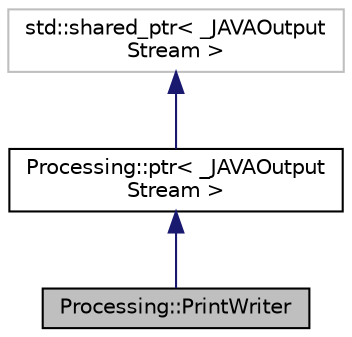 digraph "Processing::PrintWriter"
{
 // LATEX_PDF_SIZE
  edge [fontname="Helvetica",fontsize="10",labelfontname="Helvetica",labelfontsize="10"];
  node [fontname="Helvetica",fontsize="10",shape=record];
  Node1 [label="Processing::PrintWriter",height=0.2,width=0.4,color="black", fillcolor="grey75", style="filled", fontcolor="black",tooltip="A class that mimics the write access handle to a text file."];
  Node2 -> Node1 [dir="back",color="midnightblue",fontsize="10",style="solid",fontname="Helvetica"];
  Node2 [label="Processing::ptr\< _JAVAOutput\lStream \>",height=0.2,width=0.4,color="black", fillcolor="white", style="filled",URL="$class_processing_1_1ptr.html",tooltip=" "];
  Node3 -> Node2 [dir="back",color="midnightblue",fontsize="10",style="solid",fontname="Helvetica"];
  Node3 [label="std::shared_ptr\< _JAVAOutput\lStream \>",height=0.2,width=0.4,color="grey75", fillcolor="white", style="filled",tooltip=" "];
}
